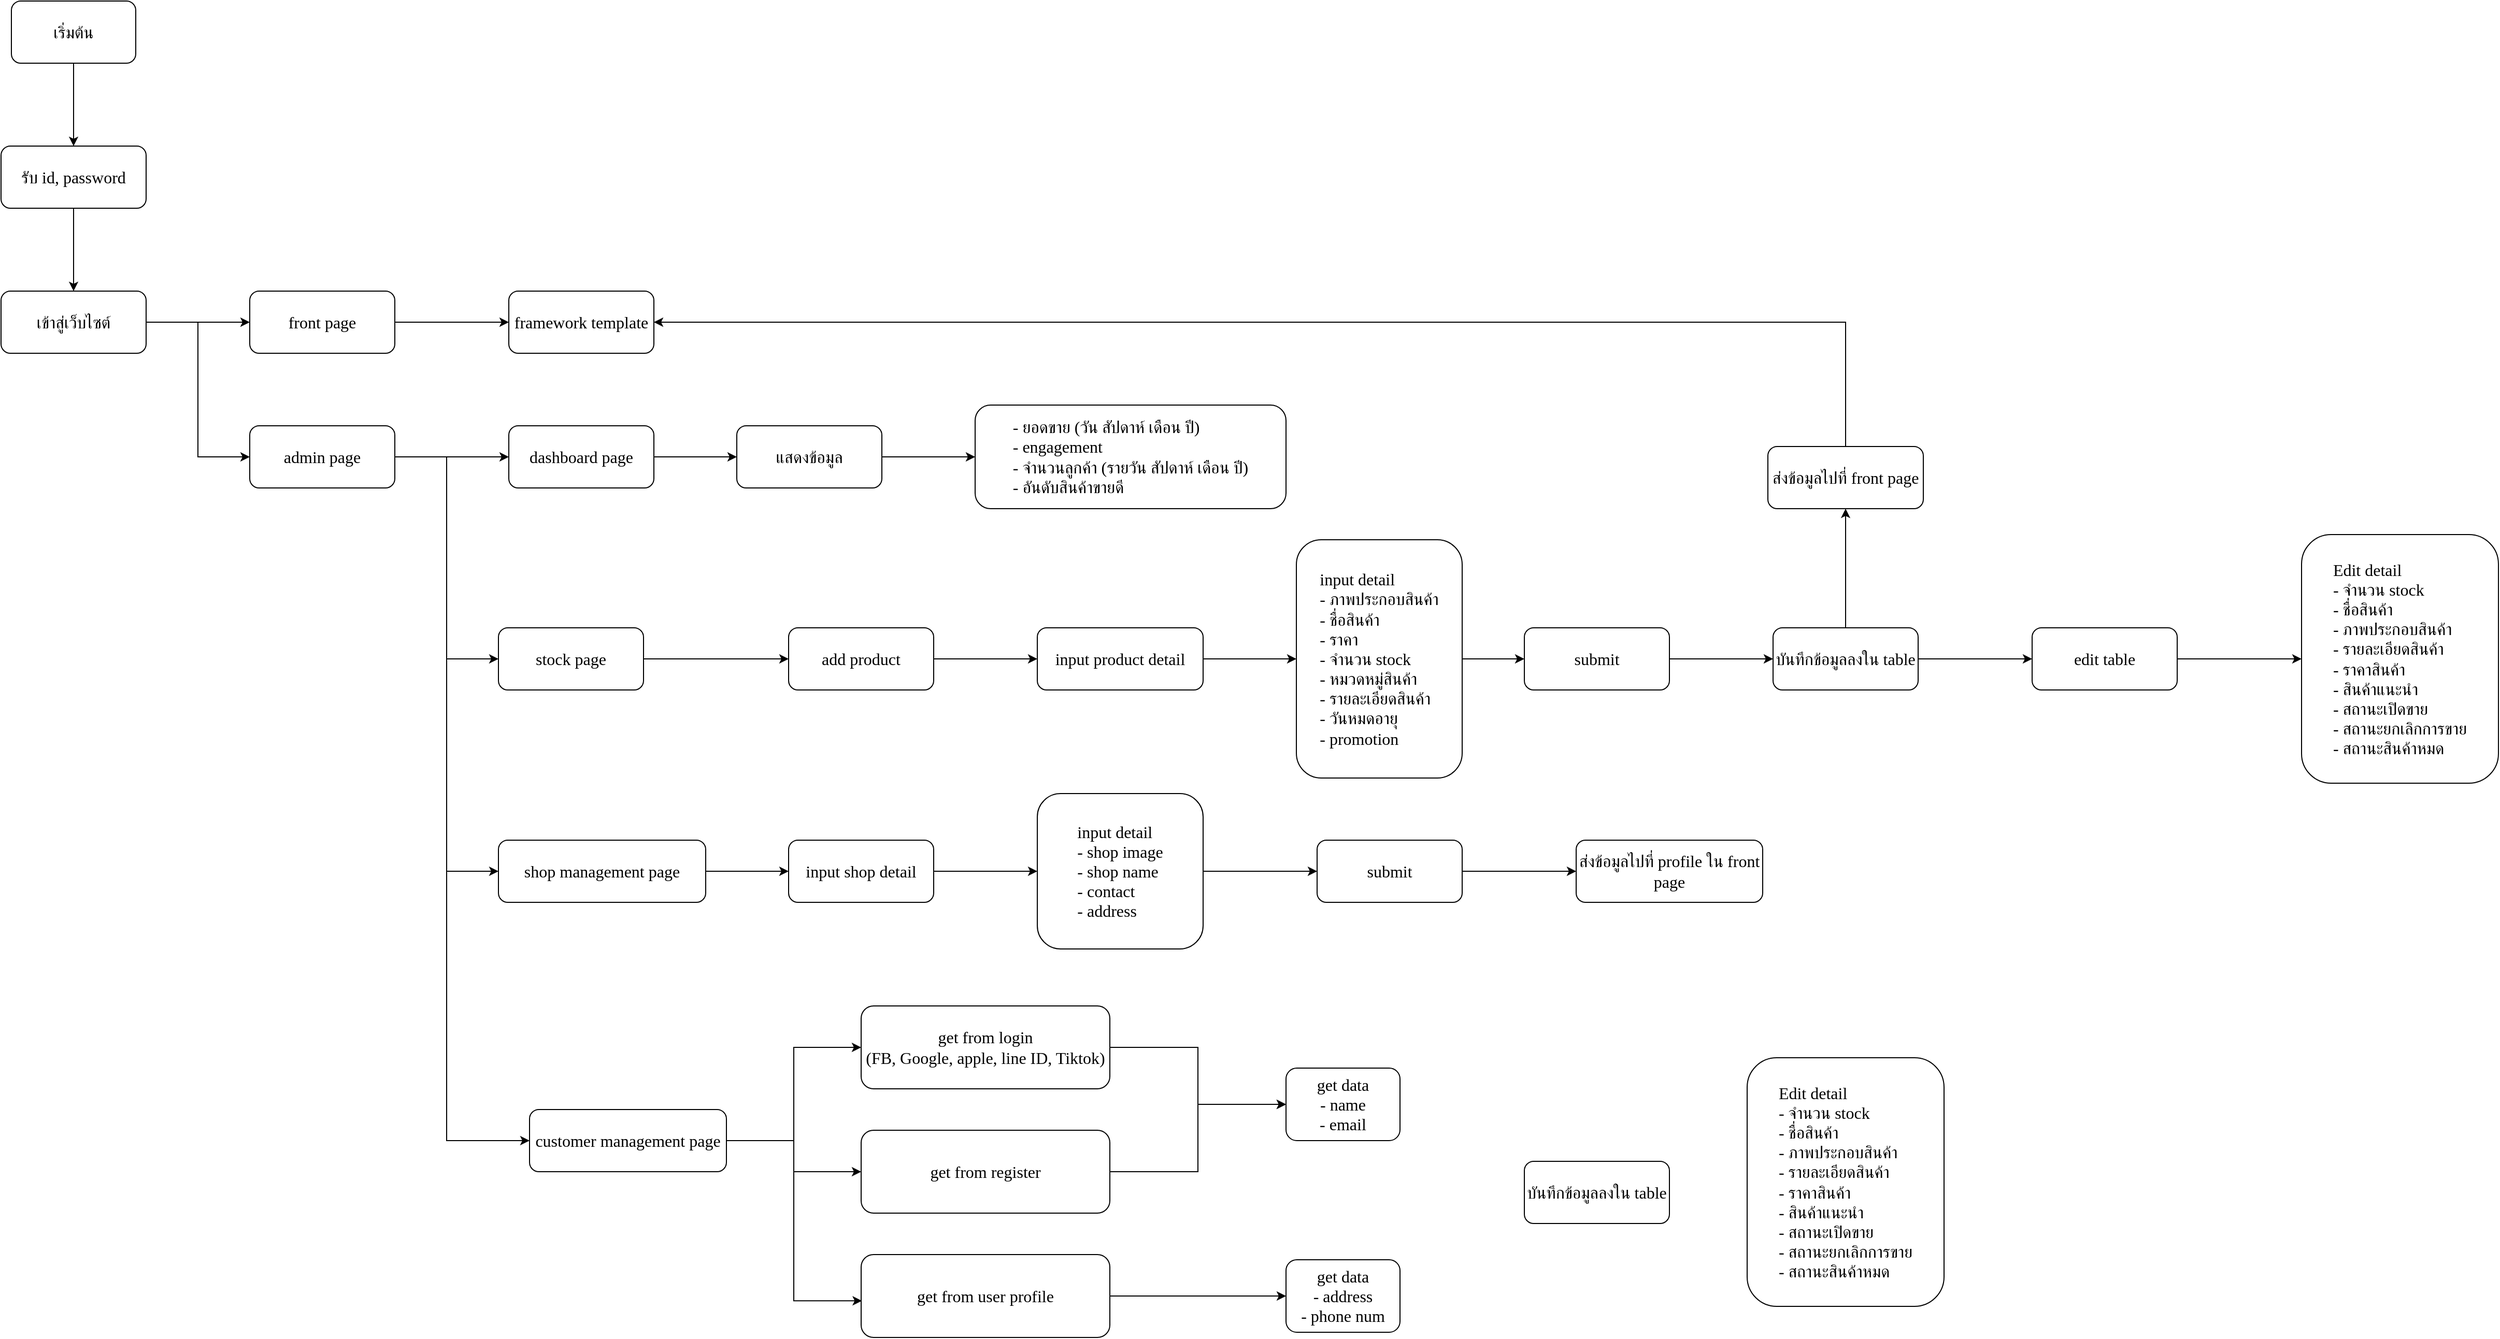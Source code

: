 <mxfile version="20.3.7" type="github">
  <diagram id="eU5cjns71zuXlxmMYgX5" name="Page-1">
    <mxGraphModel dx="1973" dy="1095" grid="1" gridSize="10" guides="1" tooltips="1" connect="1" arrows="1" fold="1" page="1" pageScale="1" pageWidth="3000" pageHeight="2000" math="0" shadow="0">
      <root>
        <mxCell id="0" />
        <mxCell id="1" parent="0" />
        <mxCell id="TFUhJYToad7Svwmn0-4R-7" style="edgeStyle=orthogonalEdgeStyle;rounded=0;orthogonalLoop=1;jettySize=auto;html=1;entryX=0.5;entryY=0;entryDx=0;entryDy=0;fontFamily=Tahoma;fontSize=16;" edge="1" parent="1" source="TFUhJYToad7Svwmn0-4R-2" target="TFUhJYToad7Svwmn0-4R-3">
          <mxGeometry relative="1" as="geometry" />
        </mxCell>
        <mxCell id="TFUhJYToad7Svwmn0-4R-2" value="&lt;font face=&quot;Tahoma&quot; style=&quot;font-size: 16px;&quot;&gt;เริ่มต้น&lt;/font&gt;" style="rounded=1;whiteSpace=wrap;html=1;" vertex="1" parent="1">
          <mxGeometry x="70" y="80" width="120" height="60" as="geometry" />
        </mxCell>
        <mxCell id="TFUhJYToad7Svwmn0-4R-8" style="edgeStyle=orthogonalEdgeStyle;rounded=0;orthogonalLoop=1;jettySize=auto;html=1;fontFamily=Tahoma;fontSize=16;" edge="1" parent="1" source="TFUhJYToad7Svwmn0-4R-3" target="TFUhJYToad7Svwmn0-4R-4">
          <mxGeometry relative="1" as="geometry" />
        </mxCell>
        <mxCell id="TFUhJYToad7Svwmn0-4R-3" value="&lt;font face=&quot;Tahoma&quot; style=&quot;font-size: 16px;&quot;&gt;รับ id, password&lt;/font&gt;" style="rounded=1;whiteSpace=wrap;html=1;" vertex="1" parent="1">
          <mxGeometry x="60" y="220" width="140" height="60" as="geometry" />
        </mxCell>
        <mxCell id="TFUhJYToad7Svwmn0-4R-9" style="edgeStyle=orthogonalEdgeStyle;rounded=0;orthogonalLoop=1;jettySize=auto;html=1;fontFamily=Tahoma;fontSize=16;" edge="1" parent="1" source="TFUhJYToad7Svwmn0-4R-4" target="TFUhJYToad7Svwmn0-4R-5">
          <mxGeometry relative="1" as="geometry" />
        </mxCell>
        <mxCell id="TFUhJYToad7Svwmn0-4R-10" style="edgeStyle=orthogonalEdgeStyle;rounded=0;orthogonalLoop=1;jettySize=auto;html=1;entryX=0;entryY=0.5;entryDx=0;entryDy=0;fontFamily=Tahoma;fontSize=16;" edge="1" parent="1" source="TFUhJYToad7Svwmn0-4R-4" target="TFUhJYToad7Svwmn0-4R-6">
          <mxGeometry relative="1" as="geometry" />
        </mxCell>
        <mxCell id="TFUhJYToad7Svwmn0-4R-4" value="&lt;font face=&quot;Tahoma&quot; style=&quot;font-size: 16px;&quot;&gt;เข้าสู่เว็บไซต์&lt;/font&gt;" style="rounded=1;whiteSpace=wrap;html=1;" vertex="1" parent="1">
          <mxGeometry x="60" y="360" width="140" height="60" as="geometry" />
        </mxCell>
        <mxCell id="TFUhJYToad7Svwmn0-4R-12" style="edgeStyle=orthogonalEdgeStyle;rounded=0;orthogonalLoop=1;jettySize=auto;html=1;fontFamily=Tahoma;fontSize=16;" edge="1" parent="1" source="TFUhJYToad7Svwmn0-4R-5" target="TFUhJYToad7Svwmn0-4R-11">
          <mxGeometry relative="1" as="geometry" />
        </mxCell>
        <mxCell id="TFUhJYToad7Svwmn0-4R-5" value="&lt;font face=&quot;Tahoma&quot;&gt;&lt;span style=&quot;font-size: 16px;&quot;&gt;front page&lt;/span&gt;&lt;/font&gt;" style="rounded=1;whiteSpace=wrap;html=1;" vertex="1" parent="1">
          <mxGeometry x="300" y="360" width="140" height="60" as="geometry" />
        </mxCell>
        <mxCell id="TFUhJYToad7Svwmn0-4R-18" style="edgeStyle=orthogonalEdgeStyle;rounded=0;orthogonalLoop=1;jettySize=auto;html=1;fontFamily=Tahoma;fontSize=16;" edge="1" parent="1" source="TFUhJYToad7Svwmn0-4R-6" target="TFUhJYToad7Svwmn0-4R-13">
          <mxGeometry relative="1" as="geometry" />
        </mxCell>
        <mxCell id="TFUhJYToad7Svwmn0-4R-21" style="edgeStyle=orthogonalEdgeStyle;rounded=0;orthogonalLoop=1;jettySize=auto;html=1;entryX=0;entryY=0.5;entryDx=0;entryDy=0;fontFamily=Tahoma;fontSize=16;" edge="1" parent="1" source="TFUhJYToad7Svwmn0-4R-6" target="TFUhJYToad7Svwmn0-4R-14">
          <mxGeometry relative="1" as="geometry" />
        </mxCell>
        <mxCell id="TFUhJYToad7Svwmn0-4R-53" style="edgeStyle=orthogonalEdgeStyle;rounded=0;orthogonalLoop=1;jettySize=auto;html=1;entryX=0;entryY=0.5;entryDx=0;entryDy=0;fontFamily=Tahoma;fontSize=16;" edge="1" parent="1" source="TFUhJYToad7Svwmn0-4R-6" target="TFUhJYToad7Svwmn0-4R-42">
          <mxGeometry relative="1" as="geometry" />
        </mxCell>
        <mxCell id="TFUhJYToad7Svwmn0-4R-55" style="edgeStyle=orthogonalEdgeStyle;rounded=0;orthogonalLoop=1;jettySize=auto;html=1;entryX=0;entryY=0.5;entryDx=0;entryDy=0;fontFamily=Tahoma;fontSize=16;" edge="1" parent="1" source="TFUhJYToad7Svwmn0-4R-6" target="TFUhJYToad7Svwmn0-4R-54">
          <mxGeometry relative="1" as="geometry">
            <Array as="points">
              <mxPoint x="490" y="520" />
              <mxPoint x="490" y="1180" />
            </Array>
          </mxGeometry>
        </mxCell>
        <mxCell id="TFUhJYToad7Svwmn0-4R-6" value="&lt;font face=&quot;Tahoma&quot;&gt;&lt;span style=&quot;font-size: 16px;&quot;&gt;admin page&lt;/span&gt;&lt;/font&gt;" style="rounded=1;whiteSpace=wrap;html=1;" vertex="1" parent="1">
          <mxGeometry x="300" y="490" width="140" height="60" as="geometry" />
        </mxCell>
        <mxCell id="TFUhJYToad7Svwmn0-4R-11" value="&lt;font face=&quot;Tahoma&quot;&gt;&lt;span style=&quot;font-size: 16px;&quot;&gt;framework template&lt;/span&gt;&lt;/font&gt;" style="rounded=1;whiteSpace=wrap;html=1;" vertex="1" parent="1">
          <mxGeometry x="550" y="360" width="140" height="60" as="geometry" />
        </mxCell>
        <mxCell id="TFUhJYToad7Svwmn0-4R-30" style="edgeStyle=orthogonalEdgeStyle;rounded=0;orthogonalLoop=1;jettySize=auto;html=1;exitX=1;exitY=0.5;exitDx=0;exitDy=0;fontFamily=Tahoma;fontSize=16;" edge="1" parent="1" source="TFUhJYToad7Svwmn0-4R-13" target="TFUhJYToad7Svwmn0-4R-28">
          <mxGeometry relative="1" as="geometry" />
        </mxCell>
        <mxCell id="TFUhJYToad7Svwmn0-4R-13" value="&lt;font face=&quot;Tahoma&quot;&gt;&lt;span style=&quot;font-size: 16px;&quot;&gt;dashboard page&lt;/span&gt;&lt;/font&gt;" style="rounded=1;whiteSpace=wrap;html=1;" vertex="1" parent="1">
          <mxGeometry x="550" y="490" width="140" height="60" as="geometry" />
        </mxCell>
        <mxCell id="TFUhJYToad7Svwmn0-4R-25" style="edgeStyle=orthogonalEdgeStyle;rounded=0;orthogonalLoop=1;jettySize=auto;html=1;fontFamily=Tahoma;fontSize=16;" edge="1" parent="1" source="TFUhJYToad7Svwmn0-4R-14" target="TFUhJYToad7Svwmn0-4R-15">
          <mxGeometry relative="1" as="geometry" />
        </mxCell>
        <mxCell id="TFUhJYToad7Svwmn0-4R-14" value="&lt;font face=&quot;Tahoma&quot;&gt;&lt;span style=&quot;font-size: 16px;&quot;&gt;stock page&lt;/span&gt;&lt;/font&gt;" style="rounded=1;whiteSpace=wrap;html=1;" vertex="1" parent="1">
          <mxGeometry x="540" y="685" width="140" height="60" as="geometry" />
        </mxCell>
        <mxCell id="TFUhJYToad7Svwmn0-4R-20" style="edgeStyle=orthogonalEdgeStyle;rounded=0;orthogonalLoop=1;jettySize=auto;html=1;exitX=1;exitY=0.5;exitDx=0;exitDy=0;fontFamily=Tahoma;fontSize=16;" edge="1" parent="1" source="TFUhJYToad7Svwmn0-4R-15" target="TFUhJYToad7Svwmn0-4R-16">
          <mxGeometry relative="1" as="geometry" />
        </mxCell>
        <mxCell id="TFUhJYToad7Svwmn0-4R-15" value="&lt;font face=&quot;Tahoma&quot;&gt;&lt;span style=&quot;font-size: 16px;&quot;&gt;add product&lt;/span&gt;&lt;/font&gt;" style="rounded=1;whiteSpace=wrap;html=1;" vertex="1" parent="1">
          <mxGeometry x="820" y="685" width="140" height="60" as="geometry" />
        </mxCell>
        <mxCell id="TFUhJYToad7Svwmn0-4R-32" style="edgeStyle=orthogonalEdgeStyle;rounded=0;orthogonalLoop=1;jettySize=auto;html=1;fontFamily=Tahoma;fontSize=16;" edge="1" parent="1" source="TFUhJYToad7Svwmn0-4R-16" target="TFUhJYToad7Svwmn0-4R-17">
          <mxGeometry relative="1" as="geometry" />
        </mxCell>
        <mxCell id="TFUhJYToad7Svwmn0-4R-16" value="&lt;font face=&quot;Tahoma&quot;&gt;&lt;span style=&quot;font-size: 16px;&quot;&gt;input product detail&lt;/span&gt;&lt;/font&gt;" style="rounded=1;whiteSpace=wrap;html=1;" vertex="1" parent="1">
          <mxGeometry x="1060" y="685" width="160" height="60" as="geometry" />
        </mxCell>
        <mxCell id="TFUhJYToad7Svwmn0-4R-33" style="edgeStyle=orthogonalEdgeStyle;rounded=0;orthogonalLoop=1;jettySize=auto;html=1;fontFamily=Tahoma;fontSize=16;" edge="1" parent="1" source="TFUhJYToad7Svwmn0-4R-17" target="TFUhJYToad7Svwmn0-4R-23">
          <mxGeometry relative="1" as="geometry" />
        </mxCell>
        <mxCell id="TFUhJYToad7Svwmn0-4R-17" value="&lt;div style=&quot;text-align: left;&quot;&gt;&lt;span style=&quot;font-size: 16px; font-family: Tahoma; background-color: initial;&quot;&gt;input detail&lt;/span&gt;&lt;/div&gt;&lt;font face=&quot;Tahoma&quot;&gt;&lt;div style=&quot;text-align: left;&quot;&gt;&lt;span style=&quot;font-size: 16px; background-color: initial;&quot;&gt;- ภาพประกอบสินค้า&lt;/span&gt;&lt;/div&gt;&lt;span style=&quot;font-size: 16px;&quot;&gt;&lt;div style=&quot;text-align: left;&quot;&gt;&lt;span style=&quot;background-color: initial;&quot;&gt;- ชื่อสินค้า&lt;/span&gt;&lt;/div&gt;&lt;div style=&quot;text-align: left;&quot;&gt;&lt;span style=&quot;background-color: initial;&quot;&gt;- ราคา&lt;/span&gt;&lt;/div&gt;&lt;div style=&quot;text-align: left;&quot;&gt;&lt;span style=&quot;background-color: initial;&quot;&gt;- จำนวน stock&lt;/span&gt;&lt;/div&gt;&lt;div style=&quot;text-align: left;&quot;&gt;&lt;span style=&quot;background-color: initial;&quot;&gt;- หมวดหมู่สินค้า&lt;/span&gt;&lt;/div&gt;&lt;div style=&quot;text-align: left;&quot;&gt;&lt;span style=&quot;background-color: initial;&quot;&gt;- รายละเอียดสินค้า&lt;/span&gt;&lt;/div&gt;&lt;div style=&quot;text-align: left;&quot;&gt;&lt;span style=&quot;background-color: initial;&quot;&gt;- วันหมดอายุ&lt;/span&gt;&lt;/div&gt;&lt;div style=&quot;text-align: left;&quot;&gt;&lt;span style=&quot;background-color: initial;&quot;&gt;- promotion&lt;/span&gt;&lt;/div&gt;&lt;/span&gt;&lt;/font&gt;" style="rounded=1;whiteSpace=wrap;html=1;" vertex="1" parent="1">
          <mxGeometry x="1310" y="600" width="160" height="230" as="geometry" />
        </mxCell>
        <mxCell id="TFUhJYToad7Svwmn0-4R-27" style="edgeStyle=orthogonalEdgeStyle;rounded=0;orthogonalLoop=1;jettySize=auto;html=1;fontFamily=Tahoma;fontSize=16;" edge="1" parent="1" source="TFUhJYToad7Svwmn0-4R-23" target="TFUhJYToad7Svwmn0-4R-24">
          <mxGeometry relative="1" as="geometry" />
        </mxCell>
        <mxCell id="TFUhJYToad7Svwmn0-4R-23" value="&lt;font face=&quot;Tahoma&quot;&gt;&lt;span style=&quot;font-size: 16px;&quot;&gt;submit&lt;/span&gt;&lt;/font&gt;" style="rounded=1;whiteSpace=wrap;html=1;" vertex="1" parent="1">
          <mxGeometry x="1530" y="685" width="140" height="60" as="geometry" />
        </mxCell>
        <mxCell id="TFUhJYToad7Svwmn0-4R-38" style="edgeStyle=orthogonalEdgeStyle;rounded=0;orthogonalLoop=1;jettySize=auto;html=1;entryX=0;entryY=0.5;entryDx=0;entryDy=0;fontFamily=Tahoma;fontSize=16;" edge="1" parent="1" source="TFUhJYToad7Svwmn0-4R-24" target="TFUhJYToad7Svwmn0-4R-35">
          <mxGeometry relative="1" as="geometry" />
        </mxCell>
        <mxCell id="TFUhJYToad7Svwmn0-4R-39" style="edgeStyle=orthogonalEdgeStyle;rounded=0;orthogonalLoop=1;jettySize=auto;html=1;entryX=0.5;entryY=1;entryDx=0;entryDy=0;fontFamily=Tahoma;fontSize=16;" edge="1" parent="1" source="TFUhJYToad7Svwmn0-4R-24" target="TFUhJYToad7Svwmn0-4R-34">
          <mxGeometry relative="1" as="geometry" />
        </mxCell>
        <mxCell id="TFUhJYToad7Svwmn0-4R-24" value="&lt;font face=&quot;Tahoma&quot;&gt;&lt;span style=&quot;font-size: 16px;&quot;&gt;บันทึกข้อมูลลงใน table&lt;/span&gt;&lt;/font&gt;" style="rounded=1;whiteSpace=wrap;html=1;" vertex="1" parent="1">
          <mxGeometry x="1770" y="685" width="140" height="60" as="geometry" />
        </mxCell>
        <mxCell id="TFUhJYToad7Svwmn0-4R-31" style="edgeStyle=orthogonalEdgeStyle;rounded=0;orthogonalLoop=1;jettySize=auto;html=1;fontFamily=Tahoma;fontSize=16;" edge="1" parent="1" source="TFUhJYToad7Svwmn0-4R-28" target="TFUhJYToad7Svwmn0-4R-29">
          <mxGeometry relative="1" as="geometry" />
        </mxCell>
        <mxCell id="TFUhJYToad7Svwmn0-4R-28" value="&lt;font face=&quot;Tahoma&quot;&gt;&lt;span style=&quot;font-size: 16px;&quot;&gt;แสดงข้อมูล&lt;/span&gt;&lt;/font&gt;" style="rounded=1;whiteSpace=wrap;html=1;" vertex="1" parent="1">
          <mxGeometry x="770" y="490" width="140" height="60" as="geometry" />
        </mxCell>
        <mxCell id="TFUhJYToad7Svwmn0-4R-29" value="&lt;div style=&quot;text-align: left;&quot;&gt;&lt;span style=&quot;font-size: 16px; font-family: Tahoma; background-color: initial;&quot;&gt;- ยอดขาย (วัน สัปดาห์ เดือน ปี)&lt;/span&gt;&lt;/div&gt;&lt;font face=&quot;Tahoma&quot;&gt;&lt;div style=&quot;text-align: left;&quot;&gt;&lt;span style=&quot;font-size: 16px; background-color: initial;&quot;&gt;- engagement&lt;/span&gt;&lt;/div&gt;&lt;span style=&quot;font-size: 16px;&quot;&gt;&lt;div style=&quot;text-align: left;&quot;&gt;&lt;span style=&quot;background-color: initial;&quot;&gt;- จำนวนลูกค้า (รายวัน สัปดาห์ เดือน ปี)&lt;/span&gt;&lt;/div&gt;&lt;div style=&quot;text-align: left;&quot;&gt;&lt;span style=&quot;background-color: initial;&quot;&gt;- อันดับสินค้าขายดี&lt;/span&gt;&lt;/div&gt;&lt;/span&gt;&lt;/font&gt;" style="rounded=1;whiteSpace=wrap;html=1;" vertex="1" parent="1">
          <mxGeometry x="1000" y="470" width="300" height="100" as="geometry" />
        </mxCell>
        <mxCell id="TFUhJYToad7Svwmn0-4R-40" style="edgeStyle=orthogonalEdgeStyle;rounded=0;orthogonalLoop=1;jettySize=auto;html=1;entryX=1;entryY=0.5;entryDx=0;entryDy=0;fontFamily=Tahoma;fontSize=16;exitX=0.5;exitY=0;exitDx=0;exitDy=0;" edge="1" parent="1" source="TFUhJYToad7Svwmn0-4R-34" target="TFUhJYToad7Svwmn0-4R-11">
          <mxGeometry relative="1" as="geometry" />
        </mxCell>
        <mxCell id="TFUhJYToad7Svwmn0-4R-34" value="&lt;font face=&quot;Tahoma&quot;&gt;&lt;span style=&quot;font-size: 16px;&quot;&gt;ส่งข้อมูลไปที่ front page&lt;/span&gt;&lt;/font&gt;" style="rounded=1;whiteSpace=wrap;html=1;" vertex="1" parent="1">
          <mxGeometry x="1765" y="510" width="150" height="60" as="geometry" />
        </mxCell>
        <mxCell id="TFUhJYToad7Svwmn0-4R-41" style="edgeStyle=orthogonalEdgeStyle;rounded=0;orthogonalLoop=1;jettySize=auto;html=1;entryX=0;entryY=0.5;entryDx=0;entryDy=0;fontFamily=Tahoma;fontSize=16;" edge="1" parent="1" source="TFUhJYToad7Svwmn0-4R-35" target="TFUhJYToad7Svwmn0-4R-37">
          <mxGeometry relative="1" as="geometry" />
        </mxCell>
        <mxCell id="TFUhJYToad7Svwmn0-4R-35" value="&lt;font face=&quot;Tahoma&quot;&gt;&lt;span style=&quot;font-size: 16px;&quot;&gt;edit table&lt;/span&gt;&lt;/font&gt;" style="rounded=1;whiteSpace=wrap;html=1;" vertex="1" parent="1">
          <mxGeometry x="2020" y="685" width="140" height="60" as="geometry" />
        </mxCell>
        <mxCell id="TFUhJYToad7Svwmn0-4R-37" value="&lt;div style=&quot;text-align: left;&quot;&gt;&lt;font face=&quot;Tahoma&quot;&gt;&lt;span style=&quot;font-size: 16px;&quot;&gt;Edit detail&lt;/span&gt;&lt;/font&gt;&lt;/div&gt;&lt;div style=&quot;text-align: left;&quot;&gt;&lt;font face=&quot;Tahoma&quot;&gt;&lt;span style=&quot;font-size: 16px;&quot;&gt;- จำนวน stock&lt;/span&gt;&lt;/font&gt;&lt;/div&gt;&lt;div style=&quot;text-align: left;&quot;&gt;&lt;font face=&quot;Tahoma&quot;&gt;&lt;span style=&quot;font-size: 16px;&quot;&gt;- ชื่อสินค้า&lt;/span&gt;&lt;/font&gt;&lt;/div&gt;&lt;div style=&quot;text-align: left;&quot;&gt;&lt;font face=&quot;Tahoma&quot;&gt;&lt;span style=&quot;font-size: 16px;&quot;&gt;- ภาพประกอบสินค้า&lt;/span&gt;&lt;/font&gt;&lt;/div&gt;&lt;div style=&quot;text-align: left;&quot;&gt;&lt;font face=&quot;Tahoma&quot;&gt;&lt;span style=&quot;font-size: 16px;&quot;&gt;- รายละเอียดสินค้า&lt;/span&gt;&lt;/font&gt;&lt;/div&gt;&lt;div style=&quot;text-align: left;&quot;&gt;&lt;font face=&quot;Tahoma&quot;&gt;&lt;span style=&quot;font-size: 16px;&quot;&gt;- ราคาสินค้า&lt;/span&gt;&lt;/font&gt;&lt;/div&gt;&lt;div style=&quot;text-align: left;&quot;&gt;&lt;font face=&quot;Tahoma&quot;&gt;&lt;span style=&quot;font-size: 16px;&quot;&gt;- สินค้าแนะนำ&lt;/span&gt;&lt;/font&gt;&lt;/div&gt;&lt;div style=&quot;text-align: left;&quot;&gt;&lt;font face=&quot;Tahoma&quot;&gt;&lt;span style=&quot;font-size: 16px;&quot;&gt;- สถานะเปิดขาย&lt;/span&gt;&lt;/font&gt;&lt;/div&gt;&lt;div style=&quot;text-align: left;&quot;&gt;&lt;font face=&quot;Tahoma&quot;&gt;&lt;span style=&quot;font-size: 16px;&quot;&gt;- สถานะยกเลิกการขาย&lt;/span&gt;&lt;/font&gt;&lt;/div&gt;&lt;div style=&quot;text-align: left;&quot;&gt;&lt;font face=&quot;Tahoma&quot;&gt;&lt;span style=&quot;font-size: 16px;&quot;&gt;- สถานะสินค้าหมด&lt;/span&gt;&lt;/font&gt;&lt;/div&gt;" style="rounded=1;whiteSpace=wrap;html=1;" vertex="1" parent="1">
          <mxGeometry x="2280" y="595" width="190" height="240" as="geometry" />
        </mxCell>
        <mxCell id="TFUhJYToad7Svwmn0-4R-49" style="edgeStyle=orthogonalEdgeStyle;rounded=0;orthogonalLoop=1;jettySize=auto;html=1;entryX=0;entryY=0.5;entryDx=0;entryDy=0;fontFamily=Tahoma;fontSize=16;" edge="1" parent="1" source="TFUhJYToad7Svwmn0-4R-42" target="TFUhJYToad7Svwmn0-4R-43">
          <mxGeometry relative="1" as="geometry" />
        </mxCell>
        <mxCell id="TFUhJYToad7Svwmn0-4R-42" value="&lt;font face=&quot;Tahoma&quot;&gt;&lt;span style=&quot;font-size: 16px;&quot;&gt;shop management page&lt;/span&gt;&lt;/font&gt;" style="rounded=1;whiteSpace=wrap;html=1;" vertex="1" parent="1">
          <mxGeometry x="540" y="890" width="200" height="60" as="geometry" />
        </mxCell>
        <mxCell id="TFUhJYToad7Svwmn0-4R-50" style="edgeStyle=orthogonalEdgeStyle;rounded=0;orthogonalLoop=1;jettySize=auto;html=1;entryX=0;entryY=0.5;entryDx=0;entryDy=0;fontFamily=Tahoma;fontSize=16;" edge="1" parent="1" source="TFUhJYToad7Svwmn0-4R-43" target="TFUhJYToad7Svwmn0-4R-45">
          <mxGeometry relative="1" as="geometry" />
        </mxCell>
        <mxCell id="TFUhJYToad7Svwmn0-4R-43" value="&lt;font face=&quot;Tahoma&quot;&gt;&lt;span style=&quot;font-size: 16px;&quot;&gt;input shop detail&lt;/span&gt;&lt;/font&gt;" style="rounded=1;whiteSpace=wrap;html=1;" vertex="1" parent="1">
          <mxGeometry x="820" y="890" width="140" height="60" as="geometry" />
        </mxCell>
        <mxCell id="TFUhJYToad7Svwmn0-4R-51" style="edgeStyle=orthogonalEdgeStyle;rounded=0;orthogonalLoop=1;jettySize=auto;html=1;fontFamily=Tahoma;fontSize=16;" edge="1" parent="1" source="TFUhJYToad7Svwmn0-4R-45" target="TFUhJYToad7Svwmn0-4R-46">
          <mxGeometry relative="1" as="geometry" />
        </mxCell>
        <mxCell id="TFUhJYToad7Svwmn0-4R-45" value="&lt;div style=&quot;text-align: left;&quot;&gt;&lt;span style=&quot;font-size: 16px; font-family: Tahoma; background-color: initial;&quot;&gt;input detail&lt;/span&gt;&lt;/div&gt;&lt;font face=&quot;Tahoma&quot;&gt;&lt;div style=&quot;text-align: left;&quot;&gt;&lt;span style=&quot;font-size: 16px; background-color: initial;&quot;&gt;- shop image&lt;/span&gt;&lt;/div&gt;&lt;div style=&quot;text-align: left;&quot;&gt;&lt;span style=&quot;font-size: 16px; background-color: initial;&quot;&gt;- shop name&lt;/span&gt;&lt;/div&gt;&lt;div style=&quot;text-align: left;&quot;&gt;&lt;span style=&quot;font-size: 16px;&quot;&gt;- contact&lt;/span&gt;&lt;/div&gt;&lt;div style=&quot;text-align: left;&quot;&gt;&lt;span style=&quot;font-size: 16px;&quot;&gt;- address&lt;/span&gt;&lt;/div&gt;&lt;/font&gt;" style="rounded=1;whiteSpace=wrap;html=1;" vertex="1" parent="1">
          <mxGeometry x="1060" y="845" width="160" height="150" as="geometry" />
        </mxCell>
        <mxCell id="TFUhJYToad7Svwmn0-4R-52" style="edgeStyle=orthogonalEdgeStyle;rounded=0;orthogonalLoop=1;jettySize=auto;html=1;fontFamily=Tahoma;fontSize=16;" edge="1" parent="1" source="TFUhJYToad7Svwmn0-4R-46" target="TFUhJYToad7Svwmn0-4R-47">
          <mxGeometry relative="1" as="geometry" />
        </mxCell>
        <mxCell id="TFUhJYToad7Svwmn0-4R-46" value="&lt;font face=&quot;Tahoma&quot;&gt;&lt;span style=&quot;font-size: 16px;&quot;&gt;submit&lt;/span&gt;&lt;/font&gt;" style="rounded=1;whiteSpace=wrap;html=1;" vertex="1" parent="1">
          <mxGeometry x="1330" y="890" width="140" height="60" as="geometry" />
        </mxCell>
        <mxCell id="TFUhJYToad7Svwmn0-4R-47" value="&lt;font face=&quot;Tahoma&quot;&gt;&lt;span style=&quot;font-size: 16px;&quot;&gt;ส่งข้อมูลไปที่ profile ใน front page&lt;/span&gt;&lt;/font&gt;" style="rounded=1;whiteSpace=wrap;html=1;" vertex="1" parent="1">
          <mxGeometry x="1580" y="890" width="180" height="60" as="geometry" />
        </mxCell>
        <mxCell id="TFUhJYToad7Svwmn0-4R-59" style="edgeStyle=orthogonalEdgeStyle;rounded=0;orthogonalLoop=1;jettySize=auto;html=1;entryX=0;entryY=0.5;entryDx=0;entryDy=0;fontFamily=Tahoma;fontSize=16;" edge="1" parent="1" source="TFUhJYToad7Svwmn0-4R-54" target="TFUhJYToad7Svwmn0-4R-56">
          <mxGeometry relative="1" as="geometry" />
        </mxCell>
        <mxCell id="TFUhJYToad7Svwmn0-4R-60" style="edgeStyle=orthogonalEdgeStyle;rounded=0;orthogonalLoop=1;jettySize=auto;html=1;entryX=0;entryY=0.5;entryDx=0;entryDy=0;fontFamily=Tahoma;fontSize=16;" edge="1" parent="1" source="TFUhJYToad7Svwmn0-4R-54" target="TFUhJYToad7Svwmn0-4R-57">
          <mxGeometry relative="1" as="geometry" />
        </mxCell>
        <mxCell id="TFUhJYToad7Svwmn0-4R-61" style="edgeStyle=orthogonalEdgeStyle;rounded=0;orthogonalLoop=1;jettySize=auto;html=1;entryX=0.003;entryY=0.558;entryDx=0;entryDy=0;entryPerimeter=0;fontFamily=Tahoma;fontSize=16;" edge="1" parent="1" source="TFUhJYToad7Svwmn0-4R-54" target="TFUhJYToad7Svwmn0-4R-58">
          <mxGeometry relative="1" as="geometry" />
        </mxCell>
        <mxCell id="TFUhJYToad7Svwmn0-4R-54" value="&lt;font face=&quot;Tahoma&quot;&gt;&lt;span style=&quot;font-size: 16px;&quot;&gt;customer management page&lt;/span&gt;&lt;/font&gt;" style="rounded=1;whiteSpace=wrap;html=1;" vertex="1" parent="1">
          <mxGeometry x="570" y="1150" width="190" height="60" as="geometry" />
        </mxCell>
        <mxCell id="TFUhJYToad7Svwmn0-4R-64" style="edgeStyle=orthogonalEdgeStyle;rounded=0;orthogonalLoop=1;jettySize=auto;html=1;fontFamily=Tahoma;fontSize=16;" edge="1" parent="1" source="TFUhJYToad7Svwmn0-4R-56" target="TFUhJYToad7Svwmn0-4R-62">
          <mxGeometry relative="1" as="geometry" />
        </mxCell>
        <mxCell id="TFUhJYToad7Svwmn0-4R-56" value="&lt;font face=&quot;Tahoma&quot;&gt;&lt;span style=&quot;font-size: 16px;&quot;&gt;get from login&lt;br&gt;(FB, Google, apple, line ID, Tiktok)&lt;br&gt;&lt;/span&gt;&lt;/font&gt;" style="rounded=1;whiteSpace=wrap;html=1;" vertex="1" parent="1">
          <mxGeometry x="890" y="1050" width="240" height="80" as="geometry" />
        </mxCell>
        <mxCell id="TFUhJYToad7Svwmn0-4R-65" style="edgeStyle=orthogonalEdgeStyle;rounded=0;orthogonalLoop=1;jettySize=auto;html=1;entryX=0;entryY=0.5;entryDx=0;entryDy=0;fontFamily=Tahoma;fontSize=16;" edge="1" parent="1" source="TFUhJYToad7Svwmn0-4R-57" target="TFUhJYToad7Svwmn0-4R-62">
          <mxGeometry relative="1" as="geometry" />
        </mxCell>
        <mxCell id="TFUhJYToad7Svwmn0-4R-57" value="&lt;font face=&quot;Tahoma&quot;&gt;&lt;span style=&quot;font-size: 16px;&quot;&gt;get from register&lt;br&gt;&lt;/span&gt;&lt;/font&gt;" style="rounded=1;whiteSpace=wrap;html=1;" vertex="1" parent="1">
          <mxGeometry x="890" y="1170" width="240" height="80" as="geometry" />
        </mxCell>
        <mxCell id="TFUhJYToad7Svwmn0-4R-66" style="edgeStyle=orthogonalEdgeStyle;rounded=0;orthogonalLoop=1;jettySize=auto;html=1;fontFamily=Tahoma;fontSize=16;" edge="1" parent="1" source="TFUhJYToad7Svwmn0-4R-58" target="TFUhJYToad7Svwmn0-4R-63">
          <mxGeometry relative="1" as="geometry" />
        </mxCell>
        <mxCell id="TFUhJYToad7Svwmn0-4R-58" value="&lt;font face=&quot;Tahoma&quot;&gt;&lt;span style=&quot;font-size: 16px;&quot;&gt;get from user profile&lt;br&gt;&lt;/span&gt;&lt;/font&gt;" style="rounded=1;whiteSpace=wrap;html=1;" vertex="1" parent="1">
          <mxGeometry x="890" y="1290" width="240" height="80" as="geometry" />
        </mxCell>
        <mxCell id="TFUhJYToad7Svwmn0-4R-62" value="&lt;font face=&quot;Tahoma&quot;&gt;&lt;span style=&quot;font-size: 16px;&quot;&gt;get data&lt;br&gt;- name&lt;br&gt;- email&lt;br&gt;&lt;/span&gt;&lt;/font&gt;" style="rounded=1;whiteSpace=wrap;html=1;" vertex="1" parent="1">
          <mxGeometry x="1300" y="1110" width="110" height="70" as="geometry" />
        </mxCell>
        <mxCell id="TFUhJYToad7Svwmn0-4R-63" value="&lt;font face=&quot;Tahoma&quot;&gt;&lt;span style=&quot;font-size: 16px;&quot;&gt;get data&lt;br&gt;- address&lt;br&gt;- phone num&lt;br&gt;&lt;/span&gt;&lt;/font&gt;" style="rounded=1;whiteSpace=wrap;html=1;" vertex="1" parent="1">
          <mxGeometry x="1300" y="1295" width="110" height="70" as="geometry" />
        </mxCell>
        <mxCell id="TFUhJYToad7Svwmn0-4R-67" value="&lt;font face=&quot;Tahoma&quot;&gt;&lt;span style=&quot;font-size: 16px;&quot;&gt;บันทึกข้อมูลลงใน table&lt;/span&gt;&lt;/font&gt;" style="rounded=1;whiteSpace=wrap;html=1;" vertex="1" parent="1">
          <mxGeometry x="1530" y="1200" width="140" height="60" as="geometry" />
        </mxCell>
        <mxCell id="TFUhJYToad7Svwmn0-4R-69" value="&lt;div style=&quot;text-align: left;&quot;&gt;&lt;font face=&quot;Tahoma&quot;&gt;&lt;span style=&quot;font-size: 16px;&quot;&gt;Edit detail&lt;/span&gt;&lt;/font&gt;&lt;/div&gt;&lt;div style=&quot;text-align: left;&quot;&gt;&lt;font face=&quot;Tahoma&quot;&gt;&lt;span style=&quot;font-size: 16px;&quot;&gt;- จำนวน stock&lt;/span&gt;&lt;/font&gt;&lt;/div&gt;&lt;div style=&quot;text-align: left;&quot;&gt;&lt;font face=&quot;Tahoma&quot;&gt;&lt;span style=&quot;font-size: 16px;&quot;&gt;- ชื่อสินค้า&lt;/span&gt;&lt;/font&gt;&lt;/div&gt;&lt;div style=&quot;text-align: left;&quot;&gt;&lt;font face=&quot;Tahoma&quot;&gt;&lt;span style=&quot;font-size: 16px;&quot;&gt;- ภาพประกอบสินค้า&lt;/span&gt;&lt;/font&gt;&lt;/div&gt;&lt;div style=&quot;text-align: left;&quot;&gt;&lt;font face=&quot;Tahoma&quot;&gt;&lt;span style=&quot;font-size: 16px;&quot;&gt;- รายละเอียดสินค้า&lt;/span&gt;&lt;/font&gt;&lt;/div&gt;&lt;div style=&quot;text-align: left;&quot;&gt;&lt;font face=&quot;Tahoma&quot;&gt;&lt;span style=&quot;font-size: 16px;&quot;&gt;- ราคาสินค้า&lt;/span&gt;&lt;/font&gt;&lt;/div&gt;&lt;div style=&quot;text-align: left;&quot;&gt;&lt;font face=&quot;Tahoma&quot;&gt;&lt;span style=&quot;font-size: 16px;&quot;&gt;- สินค้าแนะนำ&lt;/span&gt;&lt;/font&gt;&lt;/div&gt;&lt;div style=&quot;text-align: left;&quot;&gt;&lt;font face=&quot;Tahoma&quot;&gt;&lt;span style=&quot;font-size: 16px;&quot;&gt;- สถานะเปิดขาย&lt;/span&gt;&lt;/font&gt;&lt;/div&gt;&lt;div style=&quot;text-align: left;&quot;&gt;&lt;font face=&quot;Tahoma&quot;&gt;&lt;span style=&quot;font-size: 16px;&quot;&gt;- สถานะยกเลิกการขาย&lt;/span&gt;&lt;/font&gt;&lt;/div&gt;&lt;div style=&quot;text-align: left;&quot;&gt;&lt;font face=&quot;Tahoma&quot;&gt;&lt;span style=&quot;font-size: 16px;&quot;&gt;- สถานะสินค้าหมด&lt;/span&gt;&lt;/font&gt;&lt;/div&gt;" style="rounded=1;whiteSpace=wrap;html=1;" vertex="1" parent="1">
          <mxGeometry x="1745" y="1100" width="190" height="240" as="geometry" />
        </mxCell>
      </root>
    </mxGraphModel>
  </diagram>
</mxfile>
